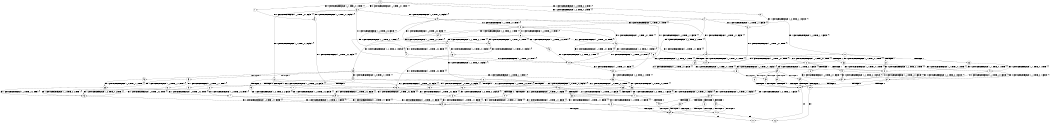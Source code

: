 digraph BCG {
size = "7, 10.5";
center = TRUE;
node [shape = circle];
0 [peripheries = 2];
0 -> 1 [label = "EX !0 !ATOMIC_EXCH_BRANCH (1, +1, TRUE, +0, 1, TRUE) !{}"];
0 -> 2 [label = "EX !1 !ATOMIC_EXCH_BRANCH (1, +0, TRUE, +0, 2, TRUE) !{}"];
0 -> 3 [label = "EX !0 !ATOMIC_EXCH_BRANCH (1, +1, TRUE, +0, 1, TRUE) !{}"];
0 -> 4 [label = "EX !1 !ATOMIC_EXCH_BRANCH (1, +0, TRUE, +0, 2, TRUE) !{}"];
1 -> 5 [label = "EX !0 !ATOMIC_EXCH_BRANCH (1, +1, TRUE, +0, 1, FALSE) !{}"];
2 -> 6 [label = "EX !1 !ATOMIC_EXCH_BRANCH (1, +0, TRUE, +1, 1, FALSE) !{}"];
3 -> 5 [label = "EX !0 !ATOMIC_EXCH_BRANCH (1, +1, TRUE, +0, 1, FALSE) !{}"];
3 -> 7 [label = "EX !1 !ATOMIC_EXCH_BRANCH (1, +0, TRUE, +0, 2, FALSE) !{}"];
3 -> 8 [label = "EX !0 !ATOMIC_EXCH_BRANCH (1, +1, TRUE, +0, 1, FALSE) !{}"];
3 -> 9 [label = "EX !1 !ATOMIC_EXCH_BRANCH (1, +0, TRUE, +0, 2, FALSE) !{}"];
4 -> 6 [label = "EX !1 !ATOMIC_EXCH_BRANCH (1, +0, TRUE, +1, 1, FALSE) !{}"];
4 -> 10 [label = "EX !0 !ATOMIC_EXCH_BRANCH (1, +1, TRUE, +0, 1, TRUE) !{}"];
4 -> 11 [label = "EX !1 !ATOMIC_EXCH_BRANCH (1, +0, TRUE, +1, 1, FALSE) !{}"];
4 -> 12 [label = "EX !0 !ATOMIC_EXCH_BRANCH (1, +1, TRUE, +0, 1, TRUE) !{}"];
5 -> 13 [label = "EX !1 !ATOMIC_EXCH_BRANCH (1, +0, TRUE, +0, 2, FALSE) !{}"];
6 -> 14 [label = "EX !0 !ATOMIC_EXCH_BRANCH (1, +1, TRUE, +0, 1, TRUE) !{}"];
7 -> 10 [label = "EX !0 !ATOMIC_EXCH_BRANCH (1, +1, TRUE, +0, 1, TRUE) !{}"];
8 -> 13 [label = "EX !1 !ATOMIC_EXCH_BRANCH (1, +0, TRUE, +0, 2, FALSE) !{}"];
8 -> 15 [label = "TERMINATE !0"];
8 -> 16 [label = "EX !1 !ATOMIC_EXCH_BRANCH (1, +0, TRUE, +0, 2, FALSE) !{}"];
8 -> 17 [label = "TERMINATE !0"];
9 -> 10 [label = "EX !0 !ATOMIC_EXCH_BRANCH (1, +1, TRUE, +0, 1, TRUE) !{}"];
9 -> 18 [label = "EX !1 !ATOMIC_EXCH_BRANCH (1, +0, TRUE, +1, 1, FALSE) !{}"];
9 -> 12 [label = "EX !0 !ATOMIC_EXCH_BRANCH (1, +1, TRUE, +0, 1, TRUE) !{}"];
9 -> 19 [label = "EX !1 !ATOMIC_EXCH_BRANCH (1, +0, TRUE, +1, 1, FALSE) !{}"];
10 -> 20 [label = "EX !0 !ATOMIC_EXCH_BRANCH (1, +1, TRUE, +0, 1, FALSE) !{}"];
11 -> 14 [label = "EX !0 !ATOMIC_EXCH_BRANCH (1, +1, TRUE, +0, 1, TRUE) !{}"];
11 -> 21 [label = "TERMINATE !1"];
11 -> 22 [label = "EX !0 !ATOMIC_EXCH_BRANCH (1, +1, TRUE, +0, 1, TRUE) !{}"];
11 -> 23 [label = "TERMINATE !1"];
12 -> 20 [label = "EX !0 !ATOMIC_EXCH_BRANCH (1, +1, TRUE, +0, 1, FALSE) !{}"];
12 -> 24 [label = "EX !1 !ATOMIC_EXCH_BRANCH (1, +0, TRUE, +1, 1, TRUE) !{}"];
12 -> 25 [label = "EX !0 !ATOMIC_EXCH_BRANCH (1, +1, TRUE, +0, 1, FALSE) !{}"];
12 -> 26 [label = "EX !1 !ATOMIC_EXCH_BRANCH (1, +0, TRUE, +1, 1, TRUE) !{}"];
13 -> 27 [label = "EX !1 !ATOMIC_EXCH_BRANCH (1, +0, TRUE, +1, 1, FALSE) !{}"];
14 -> 28 [label = "EX !0 !ATOMIC_EXCH_BRANCH (1, +1, TRUE, +0, 1, FALSE) !{}"];
15 -> 29 [label = "EX !1 !ATOMIC_EXCH_BRANCH (1, +0, TRUE, +0, 2, FALSE) !{}"];
16 -> 27 [label = "EX !1 !ATOMIC_EXCH_BRANCH (1, +0, TRUE, +1, 1, FALSE) !{}"];
16 -> 30 [label = "TERMINATE !0"];
16 -> 31 [label = "EX !1 !ATOMIC_EXCH_BRANCH (1, +0, TRUE, +1, 1, FALSE) !{}"];
16 -> 32 [label = "TERMINATE !0"];
17 -> 29 [label = "EX !1 !ATOMIC_EXCH_BRANCH (1, +0, TRUE, +0, 2, FALSE) !{}"];
17 -> 33 [label = "EX !1 !ATOMIC_EXCH_BRANCH (1, +0, TRUE, +0, 2, FALSE) !{}"];
18 -> 14 [label = "EX !0 !ATOMIC_EXCH_BRANCH (1, +1, TRUE, +0, 1, TRUE) !{}"];
19 -> 14 [label = "EX !0 !ATOMIC_EXCH_BRANCH (1, +1, TRUE, +0, 1, TRUE) !{}"];
19 -> 34 [label = "TERMINATE !1"];
19 -> 22 [label = "EX !0 !ATOMIC_EXCH_BRANCH (1, +1, TRUE, +0, 1, TRUE) !{}"];
19 -> 35 [label = "TERMINATE !1"];
20 -> 36 [label = "EX !1 !ATOMIC_EXCH_BRANCH (1, +0, TRUE, +1, 1, TRUE) !{}"];
21 -> 37 [label = "EX !0 !ATOMIC_EXCH_BRANCH (1, +1, TRUE, +0, 1, TRUE) !{}"];
22 -> 28 [label = "EX !0 !ATOMIC_EXCH_BRANCH (1, +1, TRUE, +0, 1, FALSE) !{}"];
22 -> 38 [label = "TERMINATE !1"];
22 -> 39 [label = "EX !0 !ATOMIC_EXCH_BRANCH (1, +1, TRUE, +0, 1, FALSE) !{}"];
22 -> 40 [label = "TERMINATE !1"];
23 -> 37 [label = "EX !0 !ATOMIC_EXCH_BRANCH (1, +1, TRUE, +0, 1, TRUE) !{}"];
23 -> 41 [label = "EX !0 !ATOMIC_EXCH_BRANCH (1, +1, TRUE, +0, 1, TRUE) !{}"];
24 -> 42 [label = "EX !0 !ATOMIC_EXCH_BRANCH (1, +1, TRUE, +0, 1, TRUE) !{}"];
25 -> 36 [label = "EX !1 !ATOMIC_EXCH_BRANCH (1, +0, TRUE, +1, 1, TRUE) !{}"];
25 -> 43 [label = "TERMINATE !0"];
25 -> 44 [label = "EX !1 !ATOMIC_EXCH_BRANCH (1, +0, TRUE, +1, 1, TRUE) !{}"];
25 -> 45 [label = "TERMINATE !0"];
26 -> 42 [label = "EX !0 !ATOMIC_EXCH_BRANCH (1, +1, TRUE, +0, 1, TRUE) !{}"];
26 -> 46 [label = "EX !1 !ATOMIC_EXCH_BRANCH (1, +0, TRUE, +0, 2, TRUE) !{}"];
26 -> 47 [label = "EX !0 !ATOMIC_EXCH_BRANCH (1, +1, TRUE, +0, 1, TRUE) !{}"];
26 -> 48 [label = "EX !1 !ATOMIC_EXCH_BRANCH (1, +0, TRUE, +0, 2, TRUE) !{}"];
27 -> 49 [label = "TERMINATE !0"];
28 -> 50 [label = "TERMINATE !0"];
29 -> 51 [label = "EX !1 !ATOMIC_EXCH_BRANCH (1, +0, TRUE, +1, 1, FALSE) !{}"];
30 -> 51 [label = "EX !1 !ATOMIC_EXCH_BRANCH (1, +0, TRUE, +1, 1, FALSE) !{}"];
31 -> 49 [label = "TERMINATE !0"];
31 -> 52 [label = "TERMINATE !1"];
31 -> 53 [label = "TERMINATE !0"];
31 -> 54 [label = "TERMINATE !1"];
32 -> 51 [label = "EX !1 !ATOMIC_EXCH_BRANCH (1, +0, TRUE, +1, 1, FALSE) !{}"];
32 -> 55 [label = "EX !1 !ATOMIC_EXCH_BRANCH (1, +0, TRUE, +1, 1, FALSE) !{}"];
33 -> 51 [label = "EX !1 !ATOMIC_EXCH_BRANCH (1, +0, TRUE, +1, 1, FALSE) !{}"];
33 -> 55 [label = "EX !1 !ATOMIC_EXCH_BRANCH (1, +0, TRUE, +1, 1, FALSE) !{}"];
34 -> 37 [label = "EX !0 !ATOMIC_EXCH_BRANCH (1, +1, TRUE, +0, 1, TRUE) !{}"];
35 -> 37 [label = "EX !0 !ATOMIC_EXCH_BRANCH (1, +1, TRUE, +0, 1, TRUE) !{}"];
35 -> 41 [label = "EX !0 !ATOMIC_EXCH_BRANCH (1, +1, TRUE, +0, 1, TRUE) !{}"];
36 -> 56 [label = "EX !1 !ATOMIC_EXCH_BRANCH (1, +0, TRUE, +0, 2, TRUE) !{}"];
37 -> 57 [label = "EX !0 !ATOMIC_EXCH_BRANCH (1, +1, TRUE, +0, 1, FALSE) !{}"];
38 -> 57 [label = "EX !0 !ATOMIC_EXCH_BRANCH (1, +1, TRUE, +0, 1, FALSE) !{}"];
39 -> 50 [label = "TERMINATE !0"];
39 -> 58 [label = "TERMINATE !1"];
39 -> 59 [label = "TERMINATE !0"];
39 -> 60 [label = "TERMINATE !1"];
40 -> 57 [label = "EX !0 !ATOMIC_EXCH_BRANCH (1, +1, TRUE, +0, 1, FALSE) !{}"];
40 -> 61 [label = "EX !0 !ATOMIC_EXCH_BRANCH (1, +1, TRUE, +0, 1, FALSE) !{}"];
41 -> 57 [label = "EX !0 !ATOMIC_EXCH_BRANCH (1, +1, TRUE, +0, 1, FALSE) !{}"];
41 -> 61 [label = "EX !0 !ATOMIC_EXCH_BRANCH (1, +1, TRUE, +0, 1, FALSE) !{}"];
42 -> 62 [label = "EX !0 !ATOMIC_EXCH_BRANCH (1, +1, TRUE, +0, 1, FALSE) !{}"];
43 -> 63 [label = "EX !1 !ATOMIC_EXCH_BRANCH (1, +0, TRUE, +1, 1, TRUE) !{}"];
44 -> 56 [label = "EX !1 !ATOMIC_EXCH_BRANCH (1, +0, TRUE, +0, 2, TRUE) !{}"];
44 -> 64 [label = "TERMINATE !0"];
44 -> 65 [label = "EX !1 !ATOMIC_EXCH_BRANCH (1, +0, TRUE, +0, 2, TRUE) !{}"];
44 -> 66 [label = "TERMINATE !0"];
45 -> 63 [label = "EX !1 !ATOMIC_EXCH_BRANCH (1, +0, TRUE, +1, 1, TRUE) !{}"];
45 -> 67 [label = "EX !1 !ATOMIC_EXCH_BRANCH (1, +0, TRUE, +1, 1, TRUE) !{}"];
46 -> 10 [label = "EX !0 !ATOMIC_EXCH_BRANCH (1, +1, TRUE, +0, 1, TRUE) !{}"];
47 -> 62 [label = "EX !0 !ATOMIC_EXCH_BRANCH (1, +1, TRUE, +0, 1, FALSE) !{}"];
47 -> 7 [label = "EX !1 !ATOMIC_EXCH_BRANCH (1, +0, TRUE, +0, 2, FALSE) !{}"];
47 -> 68 [label = "EX !0 !ATOMIC_EXCH_BRANCH (1, +1, TRUE, +0, 1, FALSE) !{}"];
47 -> 9 [label = "EX !1 !ATOMIC_EXCH_BRANCH (1, +0, TRUE, +0, 2, FALSE) !{}"];
48 -> 10 [label = "EX !0 !ATOMIC_EXCH_BRANCH (1, +1, TRUE, +0, 1, TRUE) !{}"];
48 -> 18 [label = "EX !1 !ATOMIC_EXCH_BRANCH (1, +0, TRUE, +1, 1, FALSE) !{}"];
48 -> 12 [label = "EX !0 !ATOMIC_EXCH_BRANCH (1, +1, TRUE, +0, 1, TRUE) !{}"];
48 -> 19 [label = "EX !1 !ATOMIC_EXCH_BRANCH (1, +0, TRUE, +1, 1, FALSE) !{}"];
49 -> 69 [label = "TERMINATE !1"];
50 -> 70 [label = "TERMINATE !1"];
51 -> 69 [label = "TERMINATE !1"];
52 -> 69 [label = "TERMINATE !0"];
53 -> 69 [label = "TERMINATE !1"];
53 -> 71 [label = "TERMINATE !1"];
54 -> 69 [label = "TERMINATE !0"];
54 -> 71 [label = "TERMINATE !0"];
55 -> 69 [label = "TERMINATE !1"];
55 -> 71 [label = "TERMINATE !1"];
56 -> 27 [label = "EX !1 !ATOMIC_EXCH_BRANCH (1, +0, TRUE, +1, 1, FALSE) !{}"];
57 -> 70 [label = "TERMINATE !0"];
58 -> 70 [label = "TERMINATE !0"];
59 -> 70 [label = "TERMINATE !1"];
59 -> 72 [label = "TERMINATE !1"];
60 -> 70 [label = "TERMINATE !0"];
60 -> 72 [label = "TERMINATE !0"];
61 -> 70 [label = "TERMINATE !0"];
61 -> 72 [label = "TERMINATE !0"];
62 -> 13 [label = "EX !1 !ATOMIC_EXCH_BRANCH (1, +0, TRUE, +0, 2, FALSE) !{}"];
63 -> 73 [label = "EX !1 !ATOMIC_EXCH_BRANCH (1, +0, TRUE, +0, 2, TRUE) !{}"];
64 -> 73 [label = "EX !1 !ATOMIC_EXCH_BRANCH (1, +0, TRUE, +0, 2, TRUE) !{}"];
65 -> 27 [label = "EX !1 !ATOMIC_EXCH_BRANCH (1, +0, TRUE, +1, 1, FALSE) !{}"];
65 -> 30 [label = "TERMINATE !0"];
65 -> 31 [label = "EX !1 !ATOMIC_EXCH_BRANCH (1, +0, TRUE, +1, 1, FALSE) !{}"];
65 -> 32 [label = "TERMINATE !0"];
66 -> 73 [label = "EX !1 !ATOMIC_EXCH_BRANCH (1, +0, TRUE, +0, 2, TRUE) !{}"];
66 -> 74 [label = "EX !1 !ATOMIC_EXCH_BRANCH (1, +0, TRUE, +0, 2, TRUE) !{}"];
67 -> 73 [label = "EX !1 !ATOMIC_EXCH_BRANCH (1, +0, TRUE, +0, 2, TRUE) !{}"];
67 -> 74 [label = "EX !1 !ATOMIC_EXCH_BRANCH (1, +0, TRUE, +0, 2, TRUE) !{}"];
68 -> 13 [label = "EX !1 !ATOMIC_EXCH_BRANCH (1, +0, TRUE, +0, 2, FALSE) !{}"];
68 -> 75 [label = "TERMINATE !0"];
68 -> 16 [label = "EX !1 !ATOMIC_EXCH_BRANCH (1, +0, TRUE, +0, 2, FALSE) !{}"];
68 -> 76 [label = "TERMINATE !0"];
69 -> 77 [label = "exit"];
70 -> 77 [label = "exit"];
71 -> 78 [label = "exit"];
72 -> 78 [label = "exit"];
73 -> 51 [label = "EX !1 !ATOMIC_EXCH_BRANCH (1, +0, TRUE, +1, 1, FALSE) !{}"];
74 -> 51 [label = "EX !1 !ATOMIC_EXCH_BRANCH (1, +0, TRUE, +1, 1, FALSE) !{}"];
74 -> 55 [label = "EX !1 !ATOMIC_EXCH_BRANCH (1, +0, TRUE, +1, 1, FALSE) !{}"];
75 -> 29 [label = "EX !1 !ATOMIC_EXCH_BRANCH (1, +0, TRUE, +0, 2, FALSE) !{}"];
76 -> 29 [label = "EX !1 !ATOMIC_EXCH_BRANCH (1, +0, TRUE, +0, 2, FALSE) !{}"];
76 -> 33 [label = "EX !1 !ATOMIC_EXCH_BRANCH (1, +0, TRUE, +0, 2, FALSE) !{}"];
}
